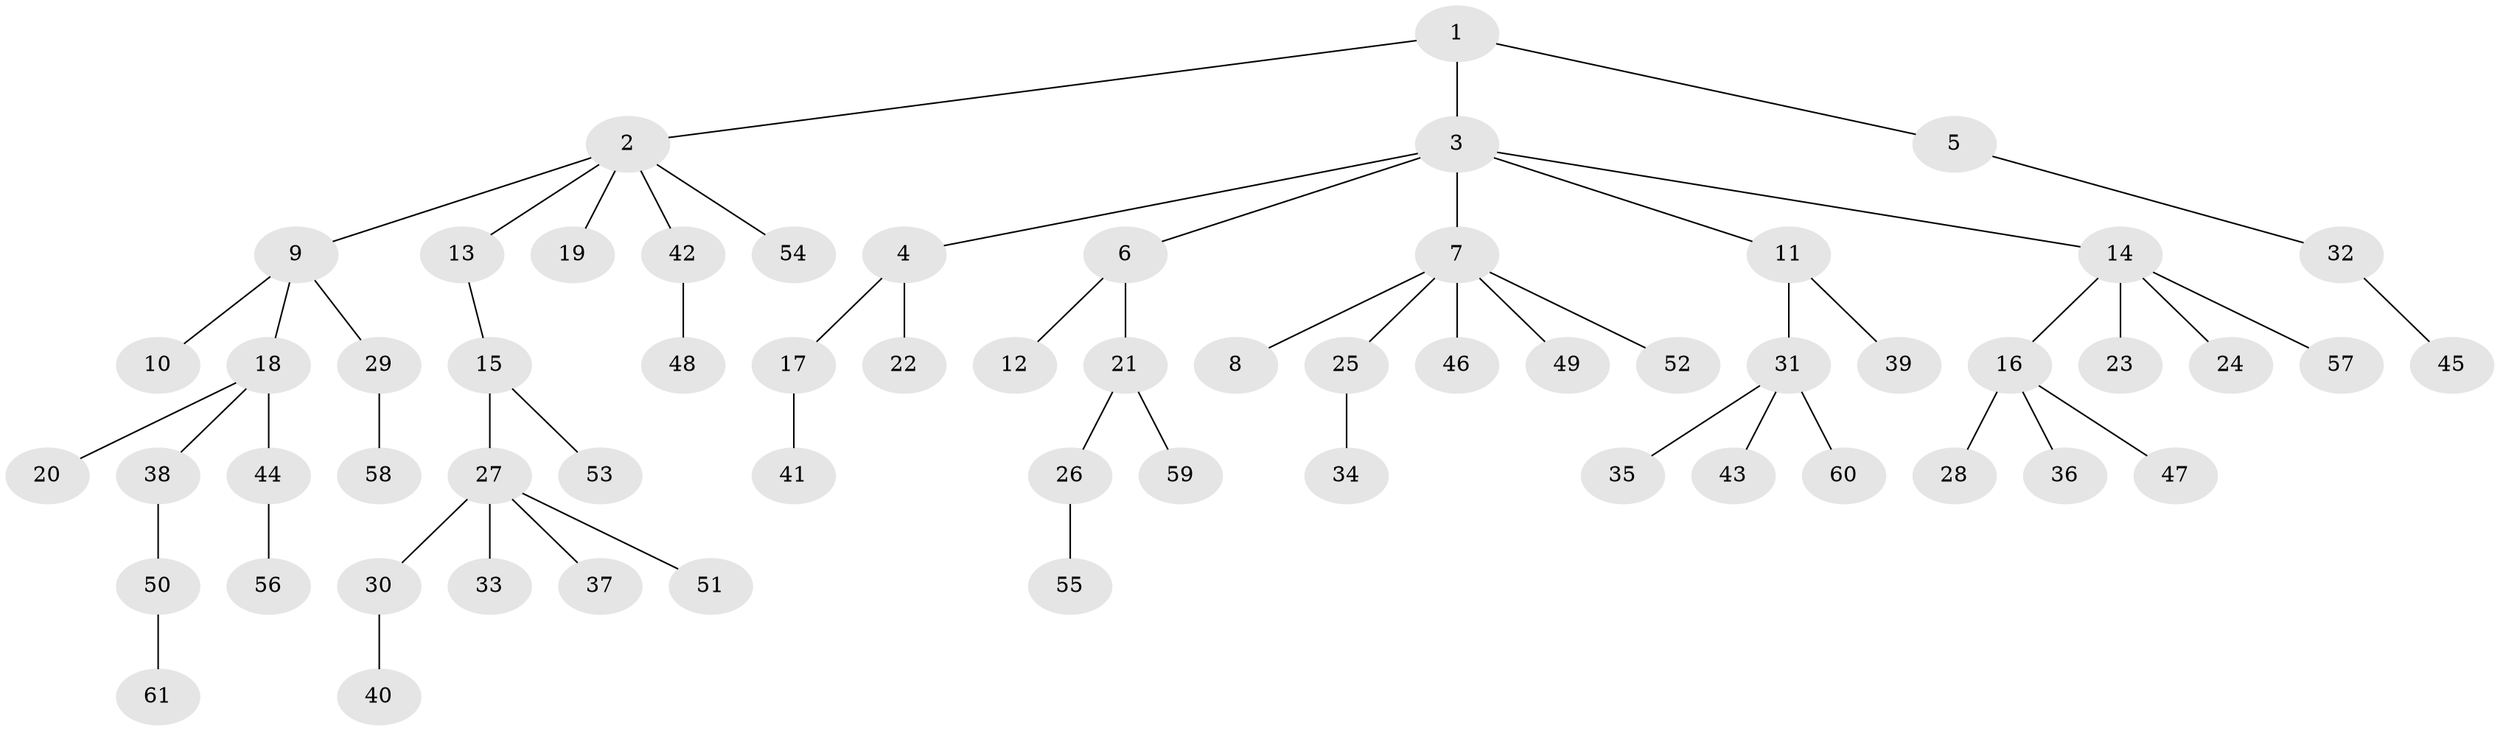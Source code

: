 // Generated by graph-tools (version 1.1) at 2025/26/03/09/25 03:26:23]
// undirected, 61 vertices, 60 edges
graph export_dot {
graph [start="1"]
  node [color=gray90,style=filled];
  1;
  2;
  3;
  4;
  5;
  6;
  7;
  8;
  9;
  10;
  11;
  12;
  13;
  14;
  15;
  16;
  17;
  18;
  19;
  20;
  21;
  22;
  23;
  24;
  25;
  26;
  27;
  28;
  29;
  30;
  31;
  32;
  33;
  34;
  35;
  36;
  37;
  38;
  39;
  40;
  41;
  42;
  43;
  44;
  45;
  46;
  47;
  48;
  49;
  50;
  51;
  52;
  53;
  54;
  55;
  56;
  57;
  58;
  59;
  60;
  61;
  1 -- 2;
  1 -- 3;
  1 -- 5;
  2 -- 9;
  2 -- 13;
  2 -- 19;
  2 -- 42;
  2 -- 54;
  3 -- 4;
  3 -- 6;
  3 -- 7;
  3 -- 11;
  3 -- 14;
  4 -- 17;
  4 -- 22;
  5 -- 32;
  6 -- 12;
  6 -- 21;
  7 -- 8;
  7 -- 25;
  7 -- 46;
  7 -- 49;
  7 -- 52;
  9 -- 10;
  9 -- 18;
  9 -- 29;
  11 -- 31;
  11 -- 39;
  13 -- 15;
  14 -- 16;
  14 -- 23;
  14 -- 24;
  14 -- 57;
  15 -- 27;
  15 -- 53;
  16 -- 28;
  16 -- 36;
  16 -- 47;
  17 -- 41;
  18 -- 20;
  18 -- 38;
  18 -- 44;
  21 -- 26;
  21 -- 59;
  25 -- 34;
  26 -- 55;
  27 -- 30;
  27 -- 33;
  27 -- 37;
  27 -- 51;
  29 -- 58;
  30 -- 40;
  31 -- 35;
  31 -- 43;
  31 -- 60;
  32 -- 45;
  38 -- 50;
  42 -- 48;
  44 -- 56;
  50 -- 61;
}
